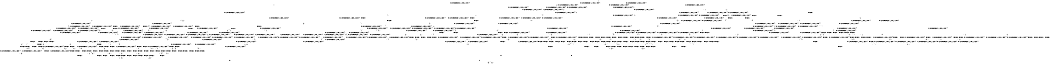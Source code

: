 digraph BCG {
size = "7, 10.5";
center = TRUE;
node [shape = circle];
0 [peripheries = 2];
0 -> 1 [label = "EX !0 !ATOMIC_EXCH_BRANCH (1, +1, TRUE, +0, 2, TRUE) !{}"];
0 -> 2 [label = "EX !2 !ATOMIC_EXCH_BRANCH (1, +0, FALSE, +0, 3, TRUE) !{}"];
0 -> 3 [label = "EX !1 !ATOMIC_EXCH_BRANCH (1, +0, TRUE, +0, 1, TRUE) !{}"];
0 -> 4 [label = "EX !0 !ATOMIC_EXCH_BRANCH (1, +1, TRUE, +0, 2, TRUE) !{}"];
0 -> 5 [label = "EX !2 !ATOMIC_EXCH_BRANCH (1, +0, FALSE, +0, 3, TRUE) !{}"];
0 -> 6 [label = "EX !1 !ATOMIC_EXCH_BRANCH (1, +0, TRUE, +0, 1, TRUE) !{}"];
1 -> 7 [label = "EX !2 !ATOMIC_EXCH_BRANCH (1, +0, FALSE, +0, 3, FALSE) !{}"];
2 -> 8 [label = "EX !0 !ATOMIC_EXCH_BRANCH (1, +1, TRUE, +0, 2, TRUE) !{}"];
3 -> 9 [label = "EX !0 !ATOMIC_EXCH_BRANCH (1, +1, TRUE, +0, 2, TRUE) !{}"];
4 -> 7 [label = "EX !2 !ATOMIC_EXCH_BRANCH (1, +0, FALSE, +0, 3, FALSE) !{}"];
4 -> 10 [label = "EX !1 !ATOMIC_EXCH_BRANCH (1, +0, TRUE, +0, 1, FALSE) !{}"];
4 -> 11 [label = "TERMINATE !0"];
4 -> 12 [label = "EX !2 !ATOMIC_EXCH_BRANCH (1, +0, FALSE, +0, 3, FALSE) !{}"];
4 -> 13 [label = "EX !1 !ATOMIC_EXCH_BRANCH (1, +0, TRUE, +0, 1, FALSE) !{}"];
4 -> 14 [label = "TERMINATE !0"];
5 -> 8 [label = "EX !0 !ATOMIC_EXCH_BRANCH (1, +1, TRUE, +0, 2, TRUE) !{}"];
5 -> 15 [label = "EX !1 !ATOMIC_EXCH_BRANCH (1, +0, TRUE, +0, 1, TRUE) !{}"];
5 -> 16 [label = "TERMINATE !2"];
5 -> 17 [label = "EX !0 !ATOMIC_EXCH_BRANCH (1, +1, TRUE, +0, 2, TRUE) !{}"];
5 -> 18 [label = "EX !1 !ATOMIC_EXCH_BRANCH (1, +0, TRUE, +0, 1, TRUE) !{}"];
5 -> 19 [label = "TERMINATE !2"];
6 -> 3 [label = "EX !1 !ATOMIC_EXCH_BRANCH (1, +0, TRUE, +0, 1, TRUE) !{}"];
6 -> 9 [label = "EX !0 !ATOMIC_EXCH_BRANCH (1, +1, TRUE, +0, 2, TRUE) !{}"];
6 -> 20 [label = "EX !2 !ATOMIC_EXCH_BRANCH (1, +0, FALSE, +0, 3, TRUE) !{}"];
6 -> 6 [label = "EX !1 !ATOMIC_EXCH_BRANCH (1, +0, TRUE, +0, 1, TRUE) !{}"];
6 -> 21 [label = "EX !0 !ATOMIC_EXCH_BRANCH (1, +1, TRUE, +0, 2, TRUE) !{}"];
6 -> 22 [label = "EX !2 !ATOMIC_EXCH_BRANCH (1, +0, FALSE, +0, 3, TRUE) !{}"];
7 -> 23 [label = "EX !2 !ATOMIC_EXCH_BRANCH (1, +1, TRUE, +1, 2, TRUE) !{}"];
8 -> 24 [label = "EX !1 !ATOMIC_EXCH_BRANCH (1, +0, TRUE, +0, 1, FALSE) !{}"];
9 -> 10 [label = "EX !1 !ATOMIC_EXCH_BRANCH (1, +0, TRUE, +0, 1, FALSE) !{}"];
10 -> 25 [label = "EX !2 !ATOMIC_EXCH_BRANCH (1, +0, FALSE, +0, 3, TRUE) !{}"];
11 -> 26 [label = "EX !2 !ATOMIC_EXCH_BRANCH (1, +0, FALSE, +0, 3, FALSE) !{}"];
12 -> 23 [label = "EX !2 !ATOMIC_EXCH_BRANCH (1, +1, TRUE, +1, 2, TRUE) !{}"];
12 -> 27 [label = "EX !1 !ATOMIC_EXCH_BRANCH (1, +0, TRUE, +0, 1, FALSE) !{}"];
12 -> 28 [label = "TERMINATE !0"];
12 -> 29 [label = "EX !2 !ATOMIC_EXCH_BRANCH (1, +1, TRUE, +1, 2, TRUE) !{}"];
12 -> 30 [label = "EX !1 !ATOMIC_EXCH_BRANCH (1, +0, TRUE, +0, 1, FALSE) !{}"];
12 -> 31 [label = "TERMINATE !0"];
13 -> 25 [label = "EX !2 !ATOMIC_EXCH_BRANCH (1, +0, FALSE, +0, 3, TRUE) !{}"];
13 -> 32 [label = "TERMINATE !0"];
13 -> 33 [label = "TERMINATE !1"];
13 -> 34 [label = "EX !2 !ATOMIC_EXCH_BRANCH (1, +0, FALSE, +0, 3, TRUE) !{}"];
13 -> 35 [label = "TERMINATE !0"];
13 -> 36 [label = "TERMINATE !1"];
14 -> 26 [label = "EX !2 !ATOMIC_EXCH_BRANCH (1, +0, FALSE, +0, 3, FALSE) !{}"];
14 -> 37 [label = "EX !1 !ATOMIC_EXCH_BRANCH (1, +0, TRUE, +0, 1, FALSE) !{}"];
14 -> 38 [label = "EX !2 !ATOMIC_EXCH_BRANCH (1, +0, FALSE, +0, 3, FALSE) !{}"];
14 -> 39 [label = "EX !1 !ATOMIC_EXCH_BRANCH (1, +0, TRUE, +0, 1, FALSE) !{}"];
15 -> 40 [label = "EX !0 !ATOMIC_EXCH_BRANCH (1, +1, TRUE, +0, 2, TRUE) !{}"];
16 -> 41 [label = "EX !0 !ATOMIC_EXCH_BRANCH (1, +1, TRUE, +0, 2, TRUE) !{}"];
17 -> 24 [label = "EX !1 !ATOMIC_EXCH_BRANCH (1, +0, TRUE, +0, 1, FALSE) !{}"];
17 -> 42 [label = "TERMINATE !0"];
17 -> 43 [label = "TERMINATE !2"];
17 -> 44 [label = "EX !1 !ATOMIC_EXCH_BRANCH (1, +0, TRUE, +0, 1, FALSE) !{}"];
17 -> 45 [label = "TERMINATE !0"];
17 -> 46 [label = "TERMINATE !2"];
18 -> 15 [label = "EX !1 !ATOMIC_EXCH_BRANCH (1, +0, TRUE, +0, 1, TRUE) !{}"];
18 -> 40 [label = "EX !0 !ATOMIC_EXCH_BRANCH (1, +1, TRUE, +0, 2, TRUE) !{}"];
18 -> 47 [label = "TERMINATE !2"];
18 -> 18 [label = "EX !1 !ATOMIC_EXCH_BRANCH (1, +0, TRUE, +0, 1, TRUE) !{}"];
18 -> 48 [label = "EX !0 !ATOMIC_EXCH_BRANCH (1, +1, TRUE, +0, 2, TRUE) !{}"];
18 -> 49 [label = "TERMINATE !2"];
19 -> 41 [label = "EX !0 !ATOMIC_EXCH_BRANCH (1, +1, TRUE, +0, 2, TRUE) !{}"];
19 -> 50 [label = "EX !1 !ATOMIC_EXCH_BRANCH (1, +0, TRUE, +0, 1, TRUE) !{}"];
19 -> 51 [label = "EX !0 !ATOMIC_EXCH_BRANCH (1, +1, TRUE, +0, 2, TRUE) !{}"];
19 -> 52 [label = "EX !1 !ATOMIC_EXCH_BRANCH (1, +0, TRUE, +0, 1, TRUE) !{}"];
20 -> 15 [label = "EX !1 !ATOMIC_EXCH_BRANCH (1, +0, TRUE, +0, 1, TRUE) !{}"];
21 -> 10 [label = "EX !1 !ATOMIC_EXCH_BRANCH (1, +0, TRUE, +0, 1, FALSE) !{}"];
21 -> 53 [label = "EX !2 !ATOMIC_EXCH_BRANCH (1, +0, FALSE, +0, 3, FALSE) !{}"];
21 -> 54 [label = "TERMINATE !0"];
21 -> 13 [label = "EX !1 !ATOMIC_EXCH_BRANCH (1, +0, TRUE, +0, 1, FALSE) !{}"];
21 -> 55 [label = "EX !2 !ATOMIC_EXCH_BRANCH (1, +0, FALSE, +0, 3, FALSE) !{}"];
21 -> 56 [label = "TERMINATE !0"];
22 -> 15 [label = "EX !1 !ATOMIC_EXCH_BRANCH (1, +0, TRUE, +0, 1, TRUE) !{}"];
22 -> 40 [label = "EX !0 !ATOMIC_EXCH_BRANCH (1, +1, TRUE, +0, 2, TRUE) !{}"];
22 -> 47 [label = "TERMINATE !2"];
22 -> 18 [label = "EX !1 !ATOMIC_EXCH_BRANCH (1, +0, TRUE, +0, 1, TRUE) !{}"];
22 -> 48 [label = "EX !0 !ATOMIC_EXCH_BRANCH (1, +1, TRUE, +0, 2, TRUE) !{}"];
22 -> 49 [label = "TERMINATE !2"];
23 -> 27 [label = "EX !1 !ATOMIC_EXCH_BRANCH (1, +0, TRUE, +0, 1, FALSE) !{}"];
24 -> 57 [label = "TERMINATE !0"];
25 -> 57 [label = "TERMINATE !0"];
26 -> 58 [label = "EX !2 !ATOMIC_EXCH_BRANCH (1, +1, TRUE, +1, 2, TRUE) !{}"];
27 -> 59 [label = "EX !2 !ATOMIC_EXCH_BRANCH (1, +1, TRUE, +1, 2, FALSE) !{}"];
28 -> 60 [label = "EX !1 !ATOMIC_EXCH_BRANCH (1, +0, TRUE, +0, 1, FALSE) !{}"];
29 -> 23 [label = "EX !2 !ATOMIC_EXCH_BRANCH (1, +1, TRUE, +1, 2, TRUE) !{}"];
29 -> 27 [label = "EX !1 !ATOMIC_EXCH_BRANCH (1, +0, TRUE, +0, 1, FALSE) !{}"];
29 -> 28 [label = "TERMINATE !0"];
29 -> 29 [label = "EX !2 !ATOMIC_EXCH_BRANCH (1, +1, TRUE, +1, 2, TRUE) !{}"];
29 -> 30 [label = "EX !1 !ATOMIC_EXCH_BRANCH (1, +0, TRUE, +0, 1, FALSE) !{}"];
29 -> 31 [label = "TERMINATE !0"];
30 -> 59 [label = "EX !2 !ATOMIC_EXCH_BRANCH (1, +1, TRUE, +1, 2, FALSE) !{}"];
30 -> 61 [label = "TERMINATE !0"];
30 -> 62 [label = "TERMINATE !1"];
30 -> 63 [label = "EX !2 !ATOMIC_EXCH_BRANCH (1, +1, TRUE, +1, 2, FALSE) !{}"];
30 -> 64 [label = "TERMINATE !0"];
30 -> 65 [label = "TERMINATE !1"];
31 -> 60 [label = "EX !1 !ATOMIC_EXCH_BRANCH (1, +0, TRUE, +0, 1, FALSE) !{}"];
31 -> 58 [label = "EX !2 !ATOMIC_EXCH_BRANCH (1, +1, TRUE, +1, 2, TRUE) !{}"];
31 -> 66 [label = "EX !1 !ATOMIC_EXCH_BRANCH (1, +0, TRUE, +0, 1, FALSE) !{}"];
31 -> 67 [label = "EX !2 !ATOMIC_EXCH_BRANCH (1, +1, TRUE, +1, 2, TRUE) !{}"];
32 -> 68 [label = "EX !2 !ATOMIC_EXCH_BRANCH (1, +0, FALSE, +0, 3, TRUE) !{}"];
33 -> 69 [label = "EX !2 !ATOMIC_EXCH_BRANCH (1, +0, FALSE, +0, 3, TRUE) !{}"];
34 -> 57 [label = "TERMINATE !0"];
34 -> 70 [label = "TERMINATE !2"];
34 -> 71 [label = "TERMINATE !1"];
34 -> 72 [label = "TERMINATE !0"];
34 -> 73 [label = "TERMINATE !2"];
34 -> 74 [label = "TERMINATE !1"];
35 -> 68 [label = "EX !2 !ATOMIC_EXCH_BRANCH (1, +0, FALSE, +0, 3, TRUE) !{}"];
35 -> 75 [label = "TERMINATE !1"];
35 -> 76 [label = "EX !2 !ATOMIC_EXCH_BRANCH (1, +0, FALSE, +0, 3, TRUE) !{}"];
35 -> 77 [label = "TERMINATE !1"];
36 -> 69 [label = "EX !2 !ATOMIC_EXCH_BRANCH (1, +0, FALSE, +0, 3, TRUE) !{}"];
36 -> 75 [label = "TERMINATE !0"];
36 -> 78 [label = "EX !2 !ATOMIC_EXCH_BRANCH (1, +0, FALSE, +0, 3, TRUE) !{}"];
36 -> 77 [label = "TERMINATE !0"];
37 -> 68 [label = "EX !2 !ATOMIC_EXCH_BRANCH (1, +0, FALSE, +0, 3, TRUE) !{}"];
38 -> 58 [label = "EX !2 !ATOMIC_EXCH_BRANCH (1, +1, TRUE, +1, 2, TRUE) !{}"];
38 -> 60 [label = "EX !1 !ATOMIC_EXCH_BRANCH (1, +0, TRUE, +0, 1, FALSE) !{}"];
38 -> 67 [label = "EX !2 !ATOMIC_EXCH_BRANCH (1, +1, TRUE, +1, 2, TRUE) !{}"];
38 -> 66 [label = "EX !1 !ATOMIC_EXCH_BRANCH (1, +0, TRUE, +0, 1, FALSE) !{}"];
39 -> 68 [label = "EX !2 !ATOMIC_EXCH_BRANCH (1, +0, FALSE, +0, 3, TRUE) !{}"];
39 -> 75 [label = "TERMINATE !1"];
39 -> 76 [label = "EX !2 !ATOMIC_EXCH_BRANCH (1, +0, FALSE, +0, 3, TRUE) !{}"];
39 -> 77 [label = "TERMINATE !1"];
40 -> 24 [label = "EX !1 !ATOMIC_EXCH_BRANCH (1, +0, TRUE, +0, 1, FALSE) !{}"];
41 -> 79 [label = "EX !1 !ATOMIC_EXCH_BRANCH (1, +0, TRUE, +0, 1, FALSE) !{}"];
42 -> 80 [label = "EX !1 !ATOMIC_EXCH_BRANCH (1, +0, TRUE, +0, 1, FALSE) !{}"];
43 -> 79 [label = "EX !1 !ATOMIC_EXCH_BRANCH (1, +0, TRUE, +0, 1, FALSE) !{}"];
44 -> 57 [label = "TERMINATE !0"];
44 -> 70 [label = "TERMINATE !2"];
44 -> 71 [label = "TERMINATE !1"];
44 -> 72 [label = "TERMINATE !0"];
44 -> 73 [label = "TERMINATE !2"];
44 -> 74 [label = "TERMINATE !1"];
45 -> 80 [label = "EX !1 !ATOMIC_EXCH_BRANCH (1, +0, TRUE, +0, 1, FALSE) !{}"];
45 -> 81 [label = "TERMINATE !2"];
45 -> 82 [label = "EX !1 !ATOMIC_EXCH_BRANCH (1, +0, TRUE, +0, 1, FALSE) !{}"];
45 -> 83 [label = "TERMINATE !2"];
46 -> 79 [label = "EX !1 !ATOMIC_EXCH_BRANCH (1, +0, TRUE, +0, 1, FALSE) !{}"];
46 -> 81 [label = "TERMINATE !0"];
46 -> 84 [label = "EX !1 !ATOMIC_EXCH_BRANCH (1, +0, TRUE, +0, 1, FALSE) !{}"];
46 -> 83 [label = "TERMINATE !0"];
47 -> 85 [label = "EX !0 !ATOMIC_EXCH_BRANCH (1, +1, TRUE, +0, 2, TRUE) !{}"];
48 -> 24 [label = "EX !1 !ATOMIC_EXCH_BRANCH (1, +0, TRUE, +0, 1, FALSE) !{}"];
48 -> 86 [label = "TERMINATE !0"];
48 -> 87 [label = "TERMINATE !2"];
48 -> 44 [label = "EX !1 !ATOMIC_EXCH_BRANCH (1, +0, TRUE, +0, 1, FALSE) !{}"];
48 -> 88 [label = "TERMINATE !0"];
48 -> 89 [label = "TERMINATE !2"];
49 -> 85 [label = "EX !0 !ATOMIC_EXCH_BRANCH (1, +1, TRUE, +0, 2, TRUE) !{}"];
49 -> 50 [label = "EX !1 !ATOMIC_EXCH_BRANCH (1, +0, TRUE, +0, 1, TRUE) !{}"];
49 -> 90 [label = "EX !0 !ATOMIC_EXCH_BRANCH (1, +1, TRUE, +0, 2, TRUE) !{}"];
49 -> 52 [label = "EX !1 !ATOMIC_EXCH_BRANCH (1, +0, TRUE, +0, 1, TRUE) !{}"];
50 -> 85 [label = "EX !0 !ATOMIC_EXCH_BRANCH (1, +1, TRUE, +0, 2, TRUE) !{}"];
51 -> 79 [label = "EX !1 !ATOMIC_EXCH_BRANCH (1, +0, TRUE, +0, 1, FALSE) !{}"];
51 -> 81 [label = "TERMINATE !0"];
51 -> 84 [label = "EX !1 !ATOMIC_EXCH_BRANCH (1, +0, TRUE, +0, 1, FALSE) !{}"];
51 -> 83 [label = "TERMINATE !0"];
52 -> 50 [label = "EX !1 !ATOMIC_EXCH_BRANCH (1, +0, TRUE, +0, 1, TRUE) !{}"];
52 -> 85 [label = "EX !0 !ATOMIC_EXCH_BRANCH (1, +1, TRUE, +0, 2, TRUE) !{}"];
52 -> 52 [label = "EX !1 !ATOMIC_EXCH_BRANCH (1, +0, TRUE, +0, 1, TRUE) !{}"];
52 -> 90 [label = "EX !0 !ATOMIC_EXCH_BRANCH (1, +1, TRUE, +0, 2, TRUE) !{}"];
53 -> 27 [label = "EX !1 !ATOMIC_EXCH_BRANCH (1, +0, TRUE, +0, 1, FALSE) !{}"];
54 -> 91 [label = "EX !2 !ATOMIC_EXCH_BRANCH (1, +0, FALSE, +0, 3, FALSE) !{}"];
55 -> 27 [label = "EX !1 !ATOMIC_EXCH_BRANCH (1, +0, TRUE, +0, 1, FALSE) !{}"];
55 -> 92 [label = "EX !2 !ATOMIC_EXCH_BRANCH (1, +1, TRUE, +1, 2, TRUE) !{}"];
55 -> 93 [label = "TERMINATE !0"];
55 -> 30 [label = "EX !1 !ATOMIC_EXCH_BRANCH (1, +0, TRUE, +0, 1, FALSE) !{}"];
55 -> 94 [label = "EX !2 !ATOMIC_EXCH_BRANCH (1, +1, TRUE, +1, 2, TRUE) !{}"];
55 -> 95 [label = "TERMINATE !0"];
56 -> 91 [label = "EX !2 !ATOMIC_EXCH_BRANCH (1, +0, FALSE, +0, 3, FALSE) !{}"];
56 -> 37 [label = "EX !1 !ATOMIC_EXCH_BRANCH (1, +0, TRUE, +0, 1, FALSE) !{}"];
56 -> 96 [label = "EX !2 !ATOMIC_EXCH_BRANCH (1, +0, FALSE, +0, 3, FALSE) !{}"];
56 -> 39 [label = "EX !1 !ATOMIC_EXCH_BRANCH (1, +0, TRUE, +0, 1, FALSE) !{}"];
57 -> 97 [label = "TERMINATE !2"];
58 -> 60 [label = "EX !1 !ATOMIC_EXCH_BRANCH (1, +0, TRUE, +0, 1, FALSE) !{}"];
59 -> 98 [label = "TERMINATE !0"];
60 -> 99 [label = "EX !2 !ATOMIC_EXCH_BRANCH (1, +1, TRUE, +1, 2, FALSE) !{}"];
61 -> 100 [label = "TERMINATE !1"];
62 -> 100 [label = "TERMINATE !0"];
63 -> 98 [label = "TERMINATE !0"];
63 -> 101 [label = "TERMINATE !2"];
63 -> 102 [label = "TERMINATE !1"];
63 -> 103 [label = "TERMINATE !0"];
63 -> 104 [label = "TERMINATE !2"];
63 -> 105 [label = "TERMINATE !1"];
64 -> 100 [label = "TERMINATE !1"];
64 -> 99 [label = "EX !2 !ATOMIC_EXCH_BRANCH (1, +1, TRUE, +1, 2, FALSE) !{}"];
64 -> 106 [label = "TERMINATE !1"];
64 -> 107 [label = "EX !2 !ATOMIC_EXCH_BRANCH (1, +1, TRUE, +1, 2, FALSE) !{}"];
65 -> 100 [label = "TERMINATE !0"];
65 -> 108 [label = "EX !2 !ATOMIC_EXCH_BRANCH (1, +1, TRUE, +1, 2, FALSE) !{}"];
65 -> 106 [label = "TERMINATE !0"];
65 -> 109 [label = "EX !2 !ATOMIC_EXCH_BRANCH (1, +1, TRUE, +1, 2, FALSE) !{}"];
66 -> 99 [label = "EX !2 !ATOMIC_EXCH_BRANCH (1, +1, TRUE, +1, 2, FALSE) !{}"];
66 -> 100 [label = "TERMINATE !1"];
66 -> 107 [label = "EX !2 !ATOMIC_EXCH_BRANCH (1, +1, TRUE, +1, 2, FALSE) !{}"];
66 -> 106 [label = "TERMINATE !1"];
67 -> 58 [label = "EX !2 !ATOMIC_EXCH_BRANCH (1, +1, TRUE, +1, 2, TRUE) !{}"];
67 -> 60 [label = "EX !1 !ATOMIC_EXCH_BRANCH (1, +0, TRUE, +0, 1, FALSE) !{}"];
67 -> 67 [label = "EX !2 !ATOMIC_EXCH_BRANCH (1, +1, TRUE, +1, 2, TRUE) !{}"];
67 -> 66 [label = "EX !1 !ATOMIC_EXCH_BRANCH (1, +0, TRUE, +0, 1, FALSE) !{}"];
68 -> 97 [label = "TERMINATE !2"];
69 -> 110 [label = "TERMINATE !0"];
70 -> 97 [label = "TERMINATE !0"];
71 -> 110 [label = "TERMINATE !0"];
72 -> 97 [label = "TERMINATE !2"];
72 -> 110 [label = "TERMINATE !1"];
72 -> 111 [label = "TERMINATE !2"];
72 -> 112 [label = "TERMINATE !1"];
73 -> 97 [label = "TERMINATE !0"];
73 -> 113 [label = "TERMINATE !1"];
73 -> 111 [label = "TERMINATE !0"];
73 -> 114 [label = "TERMINATE !1"];
74 -> 110 [label = "TERMINATE !0"];
74 -> 113 [label = "TERMINATE !2"];
74 -> 112 [label = "TERMINATE !0"];
74 -> 114 [label = "TERMINATE !2"];
75 -> 115 [label = "EX !2 !ATOMIC_EXCH_BRANCH (1, +0, FALSE, +0, 3, TRUE) !{}"];
76 -> 97 [label = "TERMINATE !2"];
76 -> 110 [label = "TERMINATE !1"];
76 -> 111 [label = "TERMINATE !2"];
76 -> 112 [label = "TERMINATE !1"];
77 -> 115 [label = "EX !2 !ATOMIC_EXCH_BRANCH (1, +0, FALSE, +0, 3, TRUE) !{}"];
77 -> 116 [label = "EX !2 !ATOMIC_EXCH_BRANCH (1, +0, FALSE, +0, 3, TRUE) !{}"];
78 -> 110 [label = "TERMINATE !0"];
78 -> 113 [label = "TERMINATE !2"];
78 -> 112 [label = "TERMINATE !0"];
78 -> 114 [label = "TERMINATE !2"];
79 -> 97 [label = "TERMINATE !0"];
80 -> 97 [label = "TERMINATE !2"];
81 -> 117 [label = "EX !1 !ATOMIC_EXCH_BRANCH (1, +0, TRUE, +0, 1, FALSE) !{}"];
82 -> 97 [label = "TERMINATE !2"];
82 -> 110 [label = "TERMINATE !1"];
82 -> 111 [label = "TERMINATE !2"];
82 -> 112 [label = "TERMINATE !1"];
83 -> 117 [label = "EX !1 !ATOMIC_EXCH_BRANCH (1, +0, TRUE, +0, 1, FALSE) !{}"];
83 -> 118 [label = "EX !1 !ATOMIC_EXCH_BRANCH (1, +0, TRUE, +0, 1, FALSE) !{}"];
84 -> 97 [label = "TERMINATE !0"];
84 -> 113 [label = "TERMINATE !1"];
84 -> 111 [label = "TERMINATE !0"];
84 -> 114 [label = "TERMINATE !1"];
85 -> 79 [label = "EX !1 !ATOMIC_EXCH_BRANCH (1, +0, TRUE, +0, 1, FALSE) !{}"];
86 -> 119 [label = "TERMINATE !2"];
87 -> 119 [label = "TERMINATE !0"];
88 -> 119 [label = "TERMINATE !2"];
88 -> 80 [label = "EX !1 !ATOMIC_EXCH_BRANCH (1, +0, TRUE, +0, 1, FALSE) !{}"];
88 -> 120 [label = "TERMINATE !2"];
88 -> 82 [label = "EX !1 !ATOMIC_EXCH_BRANCH (1, +0, TRUE, +0, 1, FALSE) !{}"];
89 -> 119 [label = "TERMINATE !0"];
89 -> 79 [label = "EX !1 !ATOMIC_EXCH_BRANCH (1, +0, TRUE, +0, 1, FALSE) !{}"];
89 -> 120 [label = "TERMINATE !0"];
89 -> 84 [label = "EX !1 !ATOMIC_EXCH_BRANCH (1, +0, TRUE, +0, 1, FALSE) !{}"];
90 -> 79 [label = "EX !1 !ATOMIC_EXCH_BRANCH (1, +0, TRUE, +0, 1, FALSE) !{}"];
90 -> 119 [label = "TERMINATE !0"];
90 -> 84 [label = "EX !1 !ATOMIC_EXCH_BRANCH (1, +0, TRUE, +0, 1, FALSE) !{}"];
90 -> 120 [label = "TERMINATE !0"];
91 -> 60 [label = "EX !1 !ATOMIC_EXCH_BRANCH (1, +0, TRUE, +0, 1, FALSE) !{}"];
92 -> 27 [label = "EX !1 !ATOMIC_EXCH_BRANCH (1, +0, TRUE, +0, 1, FALSE) !{}"];
93 -> 60 [label = "EX !1 !ATOMIC_EXCH_BRANCH (1, +0, TRUE, +0, 1, FALSE) !{}"];
94 -> 27 [label = "EX !1 !ATOMIC_EXCH_BRANCH (1, +0, TRUE, +0, 1, FALSE) !{}"];
94 -> 92 [label = "EX !2 !ATOMIC_EXCH_BRANCH (1, +1, TRUE, +1, 2, TRUE) !{}"];
94 -> 93 [label = "TERMINATE !0"];
94 -> 30 [label = "EX !1 !ATOMIC_EXCH_BRANCH (1, +0, TRUE, +0, 1, FALSE) !{}"];
94 -> 94 [label = "EX !2 !ATOMIC_EXCH_BRANCH (1, +1, TRUE, +1, 2, TRUE) !{}"];
94 -> 95 [label = "TERMINATE !0"];
95 -> 60 [label = "EX !1 !ATOMIC_EXCH_BRANCH (1, +0, TRUE, +0, 1, FALSE) !{}"];
95 -> 121 [label = "EX !2 !ATOMIC_EXCH_BRANCH (1, +1, TRUE, +1, 2, TRUE) !{}"];
95 -> 66 [label = "EX !1 !ATOMIC_EXCH_BRANCH (1, +0, TRUE, +0, 1, FALSE) !{}"];
95 -> 122 [label = "EX !2 !ATOMIC_EXCH_BRANCH (1, +1, TRUE, +1, 2, TRUE) !{}"];
96 -> 60 [label = "EX !1 !ATOMIC_EXCH_BRANCH (1, +0, TRUE, +0, 1, FALSE) !{}"];
96 -> 121 [label = "EX !2 !ATOMIC_EXCH_BRANCH (1, +1, TRUE, +1, 2, TRUE) !{}"];
96 -> 66 [label = "EX !1 !ATOMIC_EXCH_BRANCH (1, +0, TRUE, +0, 1, FALSE) !{}"];
96 -> 122 [label = "EX !2 !ATOMIC_EXCH_BRANCH (1, +1, TRUE, +1, 2, TRUE) !{}"];
97 -> 123 [label = "TERMINATE !1"];
98 -> 124 [label = "TERMINATE !2"];
99 -> 124 [label = "TERMINATE !2"];
100 -> 125 [label = "EX !2 !ATOMIC_EXCH_BRANCH (1, +1, TRUE, +1, 2, FALSE) !{}"];
101 -> 124 [label = "TERMINATE !0"];
102 -> 126 [label = "TERMINATE !0"];
103 -> 124 [label = "TERMINATE !2"];
103 -> 126 [label = "TERMINATE !1"];
103 -> 127 [label = "TERMINATE !2"];
103 -> 128 [label = "TERMINATE !1"];
104 -> 124 [label = "TERMINATE !0"];
104 -> 129 [label = "TERMINATE !1"];
104 -> 127 [label = "TERMINATE !0"];
104 -> 130 [label = "TERMINATE !1"];
105 -> 126 [label = "TERMINATE !0"];
105 -> 129 [label = "TERMINATE !2"];
105 -> 128 [label = "TERMINATE !0"];
105 -> 130 [label = "TERMINATE !2"];
106 -> 125 [label = "EX !2 !ATOMIC_EXCH_BRANCH (1, +1, TRUE, +1, 2, FALSE) !{}"];
106 -> 131 [label = "EX !2 !ATOMIC_EXCH_BRANCH (1, +1, TRUE, +1, 2, FALSE) !{}"];
107 -> 124 [label = "TERMINATE !2"];
107 -> 126 [label = "TERMINATE !1"];
107 -> 127 [label = "TERMINATE !2"];
107 -> 128 [label = "TERMINATE !1"];
108 -> 126 [label = "TERMINATE !0"];
109 -> 126 [label = "TERMINATE !0"];
109 -> 129 [label = "TERMINATE !2"];
109 -> 128 [label = "TERMINATE !0"];
109 -> 130 [label = "TERMINATE !2"];
110 -> 123 [label = "TERMINATE !2"];
111 -> 123 [label = "TERMINATE !1"];
111 -> 132 [label = "TERMINATE !1"];
112 -> 123 [label = "TERMINATE !2"];
112 -> 132 [label = "TERMINATE !2"];
113 -> 123 [label = "TERMINATE !0"];
114 -> 123 [label = "TERMINATE !0"];
114 -> 132 [label = "TERMINATE !0"];
115 -> 123 [label = "TERMINATE !2"];
116 -> 123 [label = "TERMINATE !2"];
116 -> 132 [label = "TERMINATE !2"];
117 -> 123 [label = "TERMINATE !1"];
118 -> 123 [label = "TERMINATE !1"];
118 -> 132 [label = "TERMINATE !1"];
119 -> 117 [label = "EX !1 !ATOMIC_EXCH_BRANCH (1, +0, TRUE, +0, 1, FALSE) !{}"];
120 -> 117 [label = "EX !1 !ATOMIC_EXCH_BRANCH (1, +0, TRUE, +0, 1, FALSE) !{}"];
120 -> 118 [label = "EX !1 !ATOMIC_EXCH_BRANCH (1, +0, TRUE, +0, 1, FALSE) !{}"];
121 -> 60 [label = "EX !1 !ATOMIC_EXCH_BRANCH (1, +0, TRUE, +0, 1, FALSE) !{}"];
122 -> 60 [label = "EX !1 !ATOMIC_EXCH_BRANCH (1, +0, TRUE, +0, 1, FALSE) !{}"];
122 -> 121 [label = "EX !2 !ATOMIC_EXCH_BRANCH (1, +1, TRUE, +1, 2, TRUE) !{}"];
122 -> 66 [label = "EX !1 !ATOMIC_EXCH_BRANCH (1, +0, TRUE, +0, 1, FALSE) !{}"];
122 -> 122 [label = "EX !2 !ATOMIC_EXCH_BRANCH (1, +1, TRUE, +1, 2, TRUE) !{}"];
123 -> 133 [label = "exit"];
124 -> 134 [label = "TERMINATE !1"];
125 -> 134 [label = "TERMINATE !2"];
126 -> 134 [label = "TERMINATE !2"];
127 -> 134 [label = "TERMINATE !1"];
127 -> 135 [label = "TERMINATE !1"];
128 -> 134 [label = "TERMINATE !2"];
128 -> 135 [label = "TERMINATE !2"];
129 -> 134 [label = "TERMINATE !0"];
130 -> 134 [label = "TERMINATE !0"];
130 -> 135 [label = "TERMINATE !0"];
131 -> 134 [label = "TERMINATE !2"];
131 -> 135 [label = "TERMINATE !2"];
132 -> 136 [label = "exit"];
134 -> 133 [label = "exit"];
135 -> 136 [label = "exit"];
}
